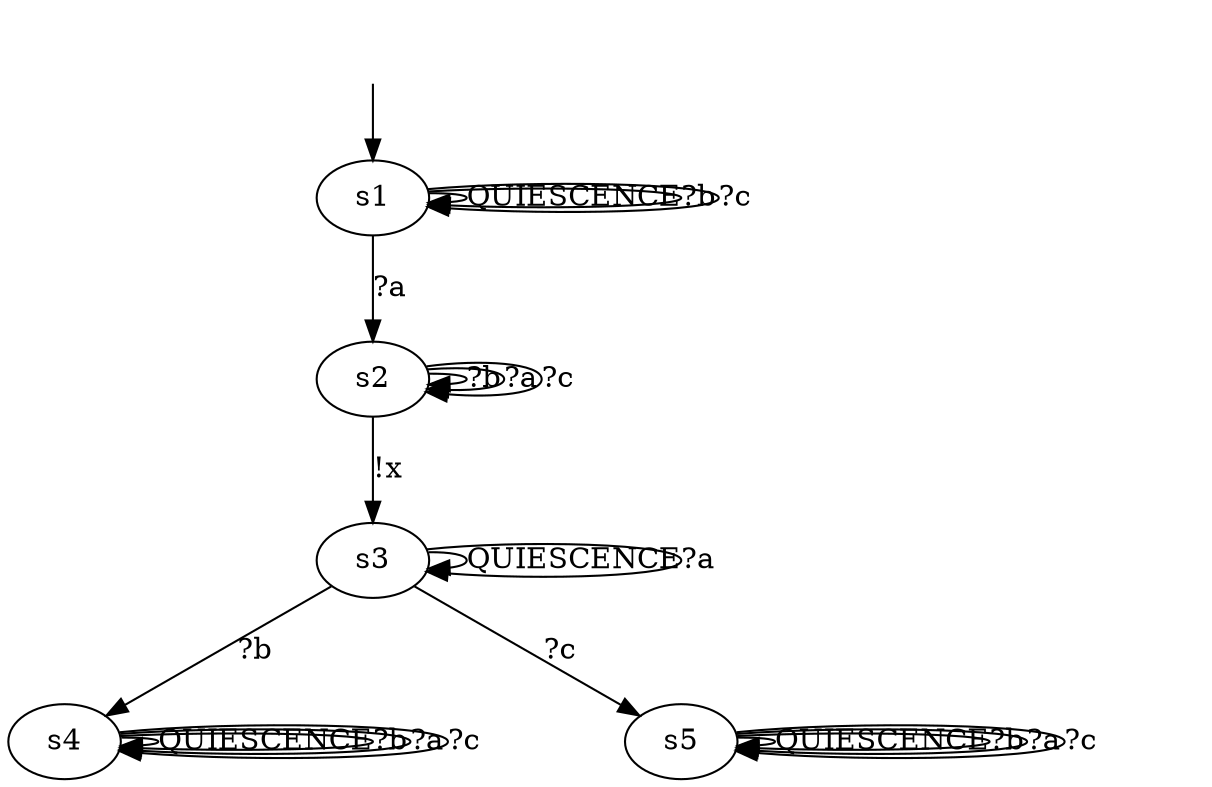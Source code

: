 digraph "../../DotModels/Iolts/ioco/07_ioco_S" {
s1 [label=s1];
s2 [label=s2];
s3 [label=s3];
s4 [label=s4];
s5 [label=s5];
s1 -> s1  [label=QUIESCENCE];
s1 -> s2  [label="?a"];
s1 -> s1  [label="?b"];
s1 -> s1  [label="?c"];
s2 -> s3  [label="!x"];
s2 -> s2  [label="?b"];
s2 -> s2  [label="?a"];
s2 -> s2  [label="?c"];
s3 -> s3  [label=QUIESCENCE];
s3 -> s4  [label="?b"];
s3 -> s5  [label="?c"];
s3 -> s3  [label="?a"];
s4 -> s4  [label=QUIESCENCE];
s4 -> s4  [label="?b"];
s4 -> s4  [label="?a"];
s4 -> s4  [label="?c"];
s5 -> s5  [label=QUIESCENCE];
s5 -> s5  [label="?b"];
s5 -> s5  [label="?a"];
s5 -> s5  [label="?c"];
__start0 [label="", shape=none];
__start0 -> s1  [label=""];
}
